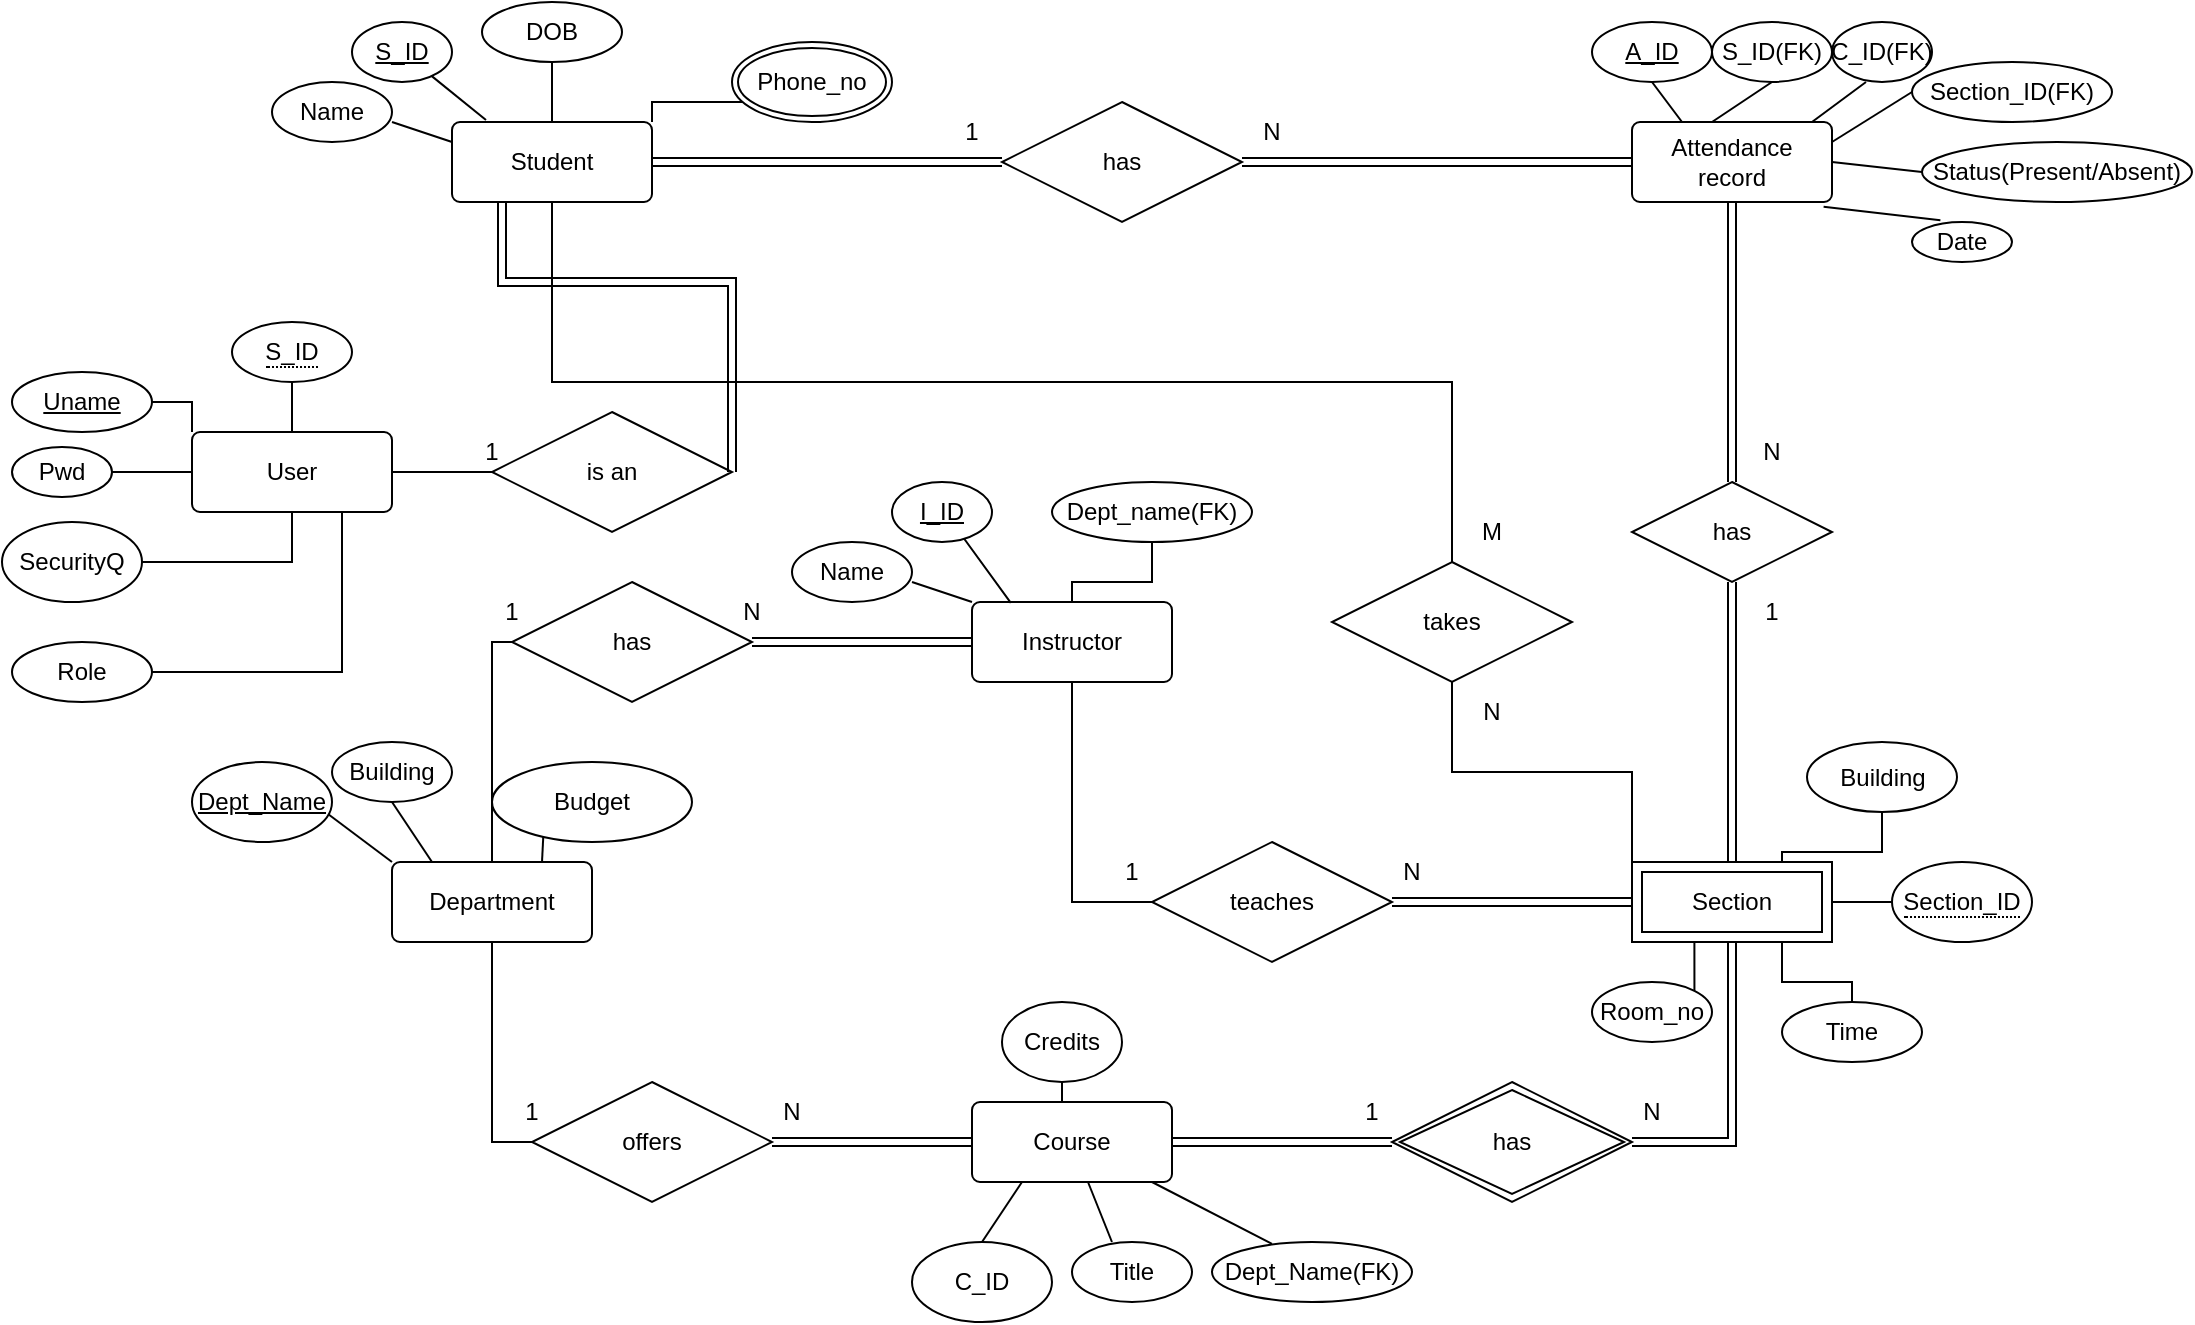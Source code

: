 <mxfile version="21.1.6" type="google">
  <diagram name="Page-1" id="ZsY-FIXrT__oqnEO1puE">
    <mxGraphModel grid="1" page="1" gridSize="10" guides="1" tooltips="1" connect="1" arrows="1" fold="1" pageScale="1" pageWidth="827" pageHeight="1169" math="0" shadow="0">
      <root>
        <mxCell id="0" />
        <mxCell id="1" parent="0" />
        <mxCell id="3xliCkr0cEexObmj1mKo-1" style="edgeStyle=orthogonalEdgeStyle;rounded=0;orthogonalLoop=1;jettySize=auto;html=1;exitX=0.5;exitY=1;exitDx=0;exitDy=0;entryX=0.5;entryY=0;entryDx=0;entryDy=0;endArrow=none;endFill=0;" edge="1" parent="1" source="3xliCkr0cEexObmj1mKo-2" target="3xliCkr0cEexObmj1mKo-15">
          <mxGeometry relative="1" as="geometry" />
        </mxCell>
        <mxCell id="3xliCkr0cEexObmj1mKo-2" value="Student" style="rounded=1;arcSize=10;whiteSpace=wrap;html=1;align=center;" vertex="1" parent="1">
          <mxGeometry x="670" y="260" width="100" height="40" as="geometry" />
        </mxCell>
        <mxCell id="3xliCkr0cEexObmj1mKo-3" style="edgeStyle=orthogonalEdgeStyle;rounded=0;orthogonalLoop=1;jettySize=auto;html=1;exitX=0.5;exitY=1;exitDx=0;exitDy=0;entryX=0;entryY=0.5;entryDx=0;entryDy=0;endArrow=none;endFill=0;" edge="1" parent="1" source="3xliCkr0cEexObmj1mKo-4" target="3xliCkr0cEexObmj1mKo-66">
          <mxGeometry relative="1" as="geometry" />
        </mxCell>
        <mxCell id="3xliCkr0cEexObmj1mKo-4" value="Instructor" style="rounded=1;arcSize=10;whiteSpace=wrap;html=1;align=center;" vertex="1" parent="1">
          <mxGeometry x="930" y="500" width="100" height="40" as="geometry" />
        </mxCell>
        <mxCell id="3xliCkr0cEexObmj1mKo-5" value="has" style="shape=rhombus;perimeter=rhombusPerimeter;whiteSpace=wrap;html=1;align=center;" vertex="1" parent="1">
          <mxGeometry x="945" y="250" width="120" height="60" as="geometry" />
        </mxCell>
        <mxCell id="3xliCkr0cEexObmj1mKo-6" value="Attendance record" style="rounded=1;arcSize=10;whiteSpace=wrap;html=1;align=center;fillStyle=auto;perimeterSpacing=0;strokeWidth=1;" vertex="1" parent="1">
          <mxGeometry x="1260" y="260" width="100" height="40" as="geometry" />
        </mxCell>
        <mxCell id="3xliCkr0cEexObmj1mKo-7" style="edgeStyle=orthogonalEdgeStyle;rounded=0;orthogonalLoop=1;jettySize=auto;html=1;exitX=0.5;exitY=0;exitDx=0;exitDy=0;entryX=0;entryY=0.5;entryDx=0;entryDy=0;endArrow=none;endFill=0;" edge="1" parent="1" target="3xliCkr0cEexObmj1mKo-12">
          <mxGeometry relative="1" as="geometry">
            <mxPoint x="680" y="630" as="sourcePoint" />
            <Array as="points">
              <mxPoint x="690" y="630" />
              <mxPoint x="690" y="520" />
            </Array>
          </mxGeometry>
        </mxCell>
        <mxCell id="3xliCkr0cEexObmj1mKo-8" style="edgeStyle=orthogonalEdgeStyle;rounded=0;orthogonalLoop=1;jettySize=auto;html=1;exitX=0.5;exitY=1;exitDx=0;exitDy=0;entryX=0;entryY=0.5;entryDx=0;entryDy=0;endArrow=none;endFill=0;" edge="1" parent="1" target="3xliCkr0cEexObmj1mKo-13">
          <mxGeometry relative="1" as="geometry">
            <mxPoint x="680" y="670" as="sourcePoint" />
            <Array as="points">
              <mxPoint x="690" y="670" />
              <mxPoint x="690" y="770" />
            </Array>
          </mxGeometry>
        </mxCell>
        <mxCell id="3xliCkr0cEexObmj1mKo-9" value="Department" style="rounded=1;arcSize=10;whiteSpace=wrap;html=1;align=center;" vertex="1" parent="1">
          <mxGeometry x="640" y="630" width="100" height="40" as="geometry" />
        </mxCell>
        <mxCell id="3xliCkr0cEexObmj1mKo-10" style="edgeStyle=orthogonalEdgeStyle;rounded=0;orthogonalLoop=1;jettySize=auto;html=1;exitX=0.5;exitY=0;exitDx=0;exitDy=0;entryX=0.5;entryY=1;entryDx=0;entryDy=0;endArrow=none;endFill=0;" edge="1" parent="1" source="3xliCkr0cEexObmj1mKo-11" target="3xliCkr0cEexObmj1mKo-73">
          <mxGeometry relative="1" as="geometry" />
        </mxCell>
        <mxCell id="3xliCkr0cEexObmj1mKo-11" value="Course" style="rounded=1;arcSize=10;whiteSpace=wrap;html=1;align=center;" vertex="1" parent="1">
          <mxGeometry x="930" y="750" width="100" height="40" as="geometry" />
        </mxCell>
        <mxCell id="3xliCkr0cEexObmj1mKo-12" value="has" style="shape=rhombus;perimeter=rhombusPerimeter;whiteSpace=wrap;html=1;align=center;" vertex="1" parent="1">
          <mxGeometry x="700" y="490" width="120" height="60" as="geometry" />
        </mxCell>
        <mxCell id="3xliCkr0cEexObmj1mKo-13" value="offers" style="shape=rhombus;perimeter=rhombusPerimeter;whiteSpace=wrap;html=1;align=center;" vertex="1" parent="1">
          <mxGeometry x="710" y="740" width="120" height="60" as="geometry" />
        </mxCell>
        <mxCell id="3xliCkr0cEexObmj1mKo-14" style="edgeStyle=orthogonalEdgeStyle;rounded=0;orthogonalLoop=1;jettySize=auto;html=1;exitX=0.5;exitY=1;exitDx=0;exitDy=0;entryX=0;entryY=0;entryDx=0;entryDy=0;endArrow=none;endFill=0;" edge="1" parent="1" source="3xliCkr0cEexObmj1mKo-15" target="3xliCkr0cEexObmj1mKo-60">
          <mxGeometry relative="1" as="geometry" />
        </mxCell>
        <mxCell id="3xliCkr0cEexObmj1mKo-15" value="takes" style="shape=rhombus;perimeter=rhombusPerimeter;whiteSpace=wrap;html=1;align=center;" vertex="1" parent="1">
          <mxGeometry x="1110" y="480" width="120" height="60" as="geometry" />
        </mxCell>
        <mxCell id="3xliCkr0cEexObmj1mKo-16" value="" style="endArrow=none;html=1;rounded=0;entryX=0;entryY=0.25;entryDx=0;entryDy=0;" edge="1" parent="1" target="3xliCkr0cEexObmj1mKo-2">
          <mxGeometry width="50" height="50" relative="1" as="geometry">
            <mxPoint x="640" y="260" as="sourcePoint" />
            <mxPoint x="660" y="210" as="targetPoint" />
          </mxGeometry>
        </mxCell>
        <mxCell id="3xliCkr0cEexObmj1mKo-17" value="" style="endArrow=none;html=1;rounded=0;exitX=0.17;exitY=-0.025;exitDx=0;exitDy=0;exitPerimeter=0;" edge="1" parent="1" source="3xliCkr0cEexObmj1mKo-2" target="3xliCkr0cEexObmj1mKo-18">
          <mxGeometry width="50" height="50" relative="1" as="geometry">
            <mxPoint x="980" y="380" as="sourcePoint" />
            <mxPoint x="660" y="240" as="targetPoint" />
          </mxGeometry>
        </mxCell>
        <mxCell id="3xliCkr0cEexObmj1mKo-18" value="&lt;u&gt;S_ID&lt;/u&gt;" style="ellipse;whiteSpace=wrap;html=1;" vertex="1" parent="1">
          <mxGeometry x="620" y="210" width="50" height="30" as="geometry" />
        </mxCell>
        <mxCell id="3xliCkr0cEexObmj1mKo-19" value="Name" style="ellipse;whiteSpace=wrap;html=1;" vertex="1" parent="1">
          <mxGeometry x="580" y="240" width="60" height="30" as="geometry" />
        </mxCell>
        <mxCell id="3xliCkr0cEexObmj1mKo-20" value="" style="endArrow=none;html=1;rounded=0;exitX=0.5;exitY=0;exitDx=0;exitDy=0;entryX=0.5;entryY=1;entryDx=0;entryDy=0;" edge="1" parent="1" source="3xliCkr0cEexObmj1mKo-2" target="3xliCkr0cEexObmj1mKo-21">
          <mxGeometry width="50" height="50" relative="1" as="geometry">
            <mxPoint x="780" y="590" as="sourcePoint" />
            <mxPoint x="720" y="240" as="targetPoint" />
          </mxGeometry>
        </mxCell>
        <mxCell id="3xliCkr0cEexObmj1mKo-21" value="DOB" style="ellipse;whiteSpace=wrap;html=1;" vertex="1" parent="1">
          <mxGeometry x="685" y="200" width="70" height="30" as="geometry" />
        </mxCell>
        <mxCell id="3xliCkr0cEexObmj1mKo-22" value="has" style="rhombus;whiteSpace=wrap;html=1;" vertex="1" parent="1">
          <mxGeometry x="1260" y="440" width="100" height="50" as="geometry" />
        </mxCell>
        <mxCell id="3xliCkr0cEexObmj1mKo-23" style="edgeStyle=orthogonalEdgeStyle;rounded=0;orthogonalLoop=1;jettySize=auto;html=1;exitX=0.5;exitY=1;exitDx=0;exitDy=0;" edge="1" parent="1" source="3xliCkr0cEexObmj1mKo-22" target="3xliCkr0cEexObmj1mKo-22">
          <mxGeometry relative="1" as="geometry" />
        </mxCell>
        <mxCell id="3xliCkr0cEexObmj1mKo-24" value="" style="endArrow=none;html=1;rounded=0;entryX=0.25;entryY=0;entryDx=0;entryDy=0;" edge="1" parent="1" target="3xliCkr0cEexObmj1mKo-6">
          <mxGeometry width="50" height="50" relative="1" as="geometry">
            <mxPoint x="1270" y="240" as="sourcePoint" />
            <mxPoint x="1190" y="360" as="targetPoint" />
          </mxGeometry>
        </mxCell>
        <mxCell id="3xliCkr0cEexObmj1mKo-25" value="&lt;u&gt;A_ID&lt;/u&gt;" style="ellipse;whiteSpace=wrap;html=1;" vertex="1" parent="1">
          <mxGeometry x="1240" y="210" width="60" height="30" as="geometry" />
        </mxCell>
        <mxCell id="3xliCkr0cEexObmj1mKo-26" value="S_ID(FK)" style="ellipse;whiteSpace=wrap;html=1;align=center;" vertex="1" parent="1">
          <mxGeometry x="1300" y="210" width="60" height="30" as="geometry" />
        </mxCell>
        <mxCell id="3xliCkr0cEexObmj1mKo-27" value="" style="endArrow=none;html=1;rounded=0;entryX=0.5;entryY=1;entryDx=0;entryDy=0;" edge="1" parent="1" target="3xliCkr0cEexObmj1mKo-26">
          <mxGeometry width="50" height="50" relative="1" as="geometry">
            <mxPoint x="1300" y="260" as="sourcePoint" />
            <mxPoint x="1190" y="360" as="targetPoint" />
          </mxGeometry>
        </mxCell>
        <mxCell id="3xliCkr0cEexObmj1mKo-28" value="C_ID(FK)" style="ellipse;whiteSpace=wrap;html=1;align=center;" vertex="1" parent="1">
          <mxGeometry x="1360" y="210" width="50" height="30" as="geometry" />
        </mxCell>
        <mxCell id="3xliCkr0cEexObmj1mKo-29" value="" style="endArrow=none;html=1;rounded=0;entryX=0.34;entryY=1;entryDx=0;entryDy=0;entryPerimeter=0;" edge="1" parent="1" target="3xliCkr0cEexObmj1mKo-28">
          <mxGeometry width="50" height="50" relative="1" as="geometry">
            <mxPoint x="1350" y="260" as="sourcePoint" />
            <mxPoint x="1190" y="360" as="targetPoint" />
          </mxGeometry>
        </mxCell>
        <mxCell id="3xliCkr0cEexObmj1mKo-30" value="Section_ID(FK)" style="ellipse;whiteSpace=wrap;html=1;align=center;" vertex="1" parent="1">
          <mxGeometry x="1400" y="230" width="100" height="30" as="geometry" />
        </mxCell>
        <mxCell id="3xliCkr0cEexObmj1mKo-31" value="" style="endArrow=none;html=1;rounded=0;entryX=0;entryY=0.5;entryDx=0;entryDy=0;exitX=1;exitY=0.25;exitDx=0;exitDy=0;" edge="1" parent="1" source="3xliCkr0cEexObmj1mKo-6" target="3xliCkr0cEexObmj1mKo-30">
          <mxGeometry width="50" height="50" relative="1" as="geometry">
            <mxPoint x="1340" y="370" as="sourcePoint" />
            <mxPoint x="1390" y="320" as="targetPoint" />
          </mxGeometry>
        </mxCell>
        <mxCell id="3xliCkr0cEexObmj1mKo-32" value="Status(Present/Absent)" style="ellipse;whiteSpace=wrap;html=1;align=center;" vertex="1" parent="1">
          <mxGeometry x="1405" y="270" width="135" height="30" as="geometry" />
        </mxCell>
        <mxCell id="3xliCkr0cEexObmj1mKo-33" value="" style="endArrow=none;html=1;rounded=0;entryX=0;entryY=0.5;entryDx=0;entryDy=0;exitX=1;exitY=0.5;exitDx=0;exitDy=0;" edge="1" parent="1" source="3xliCkr0cEexObmj1mKo-6" target="3xliCkr0cEexObmj1mKo-32">
          <mxGeometry width="50" height="50" relative="1" as="geometry">
            <mxPoint x="1340" y="370" as="sourcePoint" />
            <mxPoint x="1390" y="320" as="targetPoint" />
          </mxGeometry>
        </mxCell>
        <mxCell id="3xliCkr0cEexObmj1mKo-36" value="Date" style="ellipse;whiteSpace=wrap;html=1;align=center;" vertex="1" parent="1">
          <mxGeometry x="1400" y="310" width="50" height="20" as="geometry" />
        </mxCell>
        <mxCell id="3xliCkr0cEexObmj1mKo-37" value="" style="endArrow=none;html=1;rounded=0;entryX=0.958;entryY=1.059;entryDx=0;entryDy=0;entryPerimeter=0;exitX=0.284;exitY=-0.046;exitDx=0;exitDy=0;exitPerimeter=0;" edge="1" parent="1" source="3xliCkr0cEexObmj1mKo-36" target="3xliCkr0cEexObmj1mKo-6">
          <mxGeometry width="50" height="50" relative="1" as="geometry">
            <mxPoint x="1240" y="370" as="sourcePoint" />
            <mxPoint x="1290" y="320" as="targetPoint" />
          </mxGeometry>
        </mxCell>
        <mxCell id="3xliCkr0cEexObmj1mKo-38" value="" style="endArrow=none;html=1;rounded=0;entryX=0;entryY=0.25;entryDx=0;entryDy=0;" edge="1" parent="1">
          <mxGeometry width="50" height="50" relative="1" as="geometry">
            <mxPoint x="900" y="490" as="sourcePoint" />
            <mxPoint x="930" y="500" as="targetPoint" />
          </mxGeometry>
        </mxCell>
        <mxCell id="3xliCkr0cEexObmj1mKo-39" value="" style="endArrow=none;html=1;rounded=0;exitX=0.194;exitY=0.01;exitDx=0;exitDy=0;exitPerimeter=0;" edge="1" parent="1" source="3xliCkr0cEexObmj1mKo-4" target="3xliCkr0cEexObmj1mKo-40">
          <mxGeometry width="50" height="50" relative="1" as="geometry">
            <mxPoint x="937" y="490" as="sourcePoint" />
            <mxPoint x="910" y="460" as="targetPoint" />
            <Array as="points">
              <mxPoint x="920" y="460" />
            </Array>
          </mxGeometry>
        </mxCell>
        <mxCell id="3xliCkr0cEexObmj1mKo-40" value="&lt;u&gt;I_ID&lt;/u&gt;" style="ellipse;whiteSpace=wrap;html=1;" vertex="1" parent="1">
          <mxGeometry x="890" y="440" width="50" height="30" as="geometry" />
        </mxCell>
        <mxCell id="3xliCkr0cEexObmj1mKo-41" value="Name" style="ellipse;whiteSpace=wrap;html=1;" vertex="1" parent="1">
          <mxGeometry x="840" y="470" width="60" height="30" as="geometry" />
        </mxCell>
        <mxCell id="3xliCkr0cEexObmj1mKo-42" style="edgeStyle=orthogonalEdgeStyle;rounded=0;orthogonalLoop=1;jettySize=auto;html=1;exitX=0.5;exitY=1;exitDx=0;exitDy=0;endArrow=none;endFill=0;" edge="1" parent="1" source="3xliCkr0cEexObmj1mKo-43" target="3xliCkr0cEexObmj1mKo-4">
          <mxGeometry relative="1" as="geometry" />
        </mxCell>
        <mxCell id="3xliCkr0cEexObmj1mKo-43" value="Dept_name(FK)" style="ellipse;whiteSpace=wrap;html=1;" vertex="1" parent="1">
          <mxGeometry x="970" y="440" width="100" height="30" as="geometry" />
        </mxCell>
        <mxCell id="3xliCkr0cEexObmj1mKo-47" value="" style="endArrow=none;html=1;rounded=0;entryX=0;entryY=0;entryDx=0;entryDy=0;" edge="1" parent="1" target="3xliCkr0cEexObmj1mKo-9">
          <mxGeometry width="50" height="50" relative="1" as="geometry">
            <mxPoint x="600" y="600" as="sourcePoint" />
            <mxPoint x="800" y="650" as="targetPoint" />
          </mxGeometry>
        </mxCell>
        <mxCell id="3xliCkr0cEexObmj1mKo-48" value="&lt;u&gt;Dept_Name&lt;/u&gt;" style="ellipse;whiteSpace=wrap;html=1;" vertex="1" parent="1">
          <mxGeometry x="540" y="580" width="70" height="40" as="geometry" />
        </mxCell>
        <mxCell id="3xliCkr0cEexObmj1mKo-49" value="" style="endArrow=none;html=1;rounded=0;entryX=0.2;entryY=0;entryDx=0;entryDy=0;entryPerimeter=0;" edge="1" parent="1" target="3xliCkr0cEexObmj1mKo-9">
          <mxGeometry width="50" height="50" relative="1" as="geometry">
            <mxPoint x="640" y="600" as="sourcePoint" />
            <mxPoint x="680" y="530" as="targetPoint" />
          </mxGeometry>
        </mxCell>
        <mxCell id="3xliCkr0cEexObmj1mKo-50" value="Building" style="ellipse;whiteSpace=wrap;html=1;" vertex="1" parent="1">
          <mxGeometry x="610" y="570" width="60" height="30" as="geometry" />
        </mxCell>
        <mxCell id="3xliCkr0cEexObmj1mKo-51" value="" style="endArrow=none;html=1;rounded=0;exitX=0.75;exitY=0;exitDx=0;exitDy=0;" edge="1" parent="1" source="3xliCkr0cEexObmj1mKo-9">
          <mxGeometry width="50" height="50" relative="1" as="geometry">
            <mxPoint x="630" y="580" as="sourcePoint" />
            <mxPoint x="716" y="610" as="targetPoint" />
          </mxGeometry>
        </mxCell>
        <mxCell id="3xliCkr0cEexObmj1mKo-52" value="Budget" style="ellipse;whiteSpace=wrap;html=1;align=center;" vertex="1" parent="1">
          <mxGeometry x="690" y="580" width="100" height="40" as="geometry" />
        </mxCell>
        <mxCell id="3xliCkr0cEexObmj1mKo-53" value="C_ID" style="ellipse;whiteSpace=wrap;html=1;align=center;" vertex="1" parent="1">
          <mxGeometry x="900" y="820" width="70" height="40" as="geometry" />
        </mxCell>
        <mxCell id="3xliCkr0cEexObmj1mKo-54" value="" style="endArrow=none;html=1;rounded=0;entryX=0.25;entryY=1;entryDx=0;entryDy=0;exitX=0.5;exitY=0;exitDx=0;exitDy=0;" edge="1" parent="1" source="3xliCkr0cEexObmj1mKo-53" target="3xliCkr0cEexObmj1mKo-11">
          <mxGeometry width="50" height="50" relative="1" as="geometry">
            <mxPoint x="860" y="710" as="sourcePoint" />
            <mxPoint x="910" y="660" as="targetPoint" />
          </mxGeometry>
        </mxCell>
        <mxCell id="3xliCkr0cEexObmj1mKo-55" value="Title" style="ellipse;whiteSpace=wrap;html=1;align=center;" vertex="1" parent="1">
          <mxGeometry x="980" y="820" width="60" height="30" as="geometry" />
        </mxCell>
        <mxCell id="3xliCkr0cEexObmj1mKo-56" value="" style="endArrow=none;html=1;rounded=0;exitX=0.333;exitY=0;exitDx=0;exitDy=0;exitPerimeter=0;" edge="1" parent="1" source="3xliCkr0cEexObmj1mKo-55" target="3xliCkr0cEexObmj1mKo-11">
          <mxGeometry width="50" height="50" relative="1" as="geometry">
            <mxPoint x="860" y="710" as="sourcePoint" />
            <mxPoint x="910" y="660" as="targetPoint" />
          </mxGeometry>
        </mxCell>
        <mxCell id="3xliCkr0cEexObmj1mKo-57" value="Dept_Name(FK)" style="ellipse;whiteSpace=wrap;html=1;" vertex="1" parent="1">
          <mxGeometry x="1050" y="820" width="100" height="30" as="geometry" />
        </mxCell>
        <mxCell id="3xliCkr0cEexObmj1mKo-58" value="" style="endArrow=none;html=1;rounded=0;entryX=0.3;entryY=0.033;entryDx=0;entryDy=0;entryPerimeter=0;" edge="1" parent="1" target="3xliCkr0cEexObmj1mKo-57">
          <mxGeometry width="50" height="50" relative="1" as="geometry">
            <mxPoint x="1020" y="790" as="sourcePoint" />
            <mxPoint x="910" y="660" as="targetPoint" />
          </mxGeometry>
        </mxCell>
        <mxCell id="3xliCkr0cEexObmj1mKo-59" style="edgeStyle=orthogonalEdgeStyle;rounded=0;orthogonalLoop=1;jettySize=auto;html=1;exitX=1;exitY=0.5;exitDx=0;exitDy=0;entryX=0;entryY=0.5;entryDx=0;entryDy=0;endArrow=none;endFill=0;" edge="1" parent="1" source="3xliCkr0cEexObmj1mKo-60" target="3xliCkr0cEexObmj1mKo-62">
          <mxGeometry relative="1" as="geometry" />
        </mxCell>
        <mxCell id="3xliCkr0cEexObmj1mKo-88" style="edgeStyle=orthogonalEdgeStyle;rounded=0;orthogonalLoop=1;jettySize=auto;html=1;exitX=0.75;exitY=1;exitDx=0;exitDy=0;endArrow=none;endFill=0;entryX=0.5;entryY=0;entryDx=0;entryDy=0;" edge="1" parent="1" source="3xliCkr0cEexObmj1mKo-60" target="3xliCkr0cEexObmj1mKo-89">
          <mxGeometry relative="1" as="geometry">
            <mxPoint x="1370" y="700" as="targetPoint" />
          </mxGeometry>
        </mxCell>
        <mxCell id="3xliCkr0cEexObmj1mKo-91" style="edgeStyle=orthogonalEdgeStyle;rounded=0;orthogonalLoop=1;jettySize=auto;html=1;exitX=0.75;exitY=0;exitDx=0;exitDy=0;endArrow=none;endFill=0;entryX=0.5;entryY=1;entryDx=0;entryDy=0;" edge="1" parent="1" source="3xliCkr0cEexObmj1mKo-60" target="3xliCkr0cEexObmj1mKo-92">
          <mxGeometry relative="1" as="geometry">
            <mxPoint x="1370" y="610" as="targetPoint" />
            <Array as="points">
              <mxPoint x="1335" y="625" />
              <mxPoint x="1385" y="625" />
              <mxPoint x="1385" y="605" />
            </Array>
          </mxGeometry>
        </mxCell>
        <mxCell id="3xliCkr0cEexObmj1mKo-94" style="edgeStyle=orthogonalEdgeStyle;rounded=0;orthogonalLoop=1;jettySize=auto;html=1;exitX=0.25;exitY=1;exitDx=0;exitDy=0;endArrow=none;endFill=0;entryX=1;entryY=0;entryDx=0;entryDy=0;" edge="1" parent="1" source="3xliCkr0cEexObmj1mKo-60" target="3xliCkr0cEexObmj1mKo-95">
          <mxGeometry relative="1" as="geometry">
            <mxPoint x="1285" y="690" as="targetPoint" />
          </mxGeometry>
        </mxCell>
        <mxCell id="3xliCkr0cEexObmj1mKo-60" value="Section" style="shape=ext;margin=3;double=1;whiteSpace=wrap;html=1;align=center;" vertex="1" parent="1">
          <mxGeometry x="1260" y="630" width="100" height="40" as="geometry" />
        </mxCell>
        <mxCell id="3xliCkr0cEexObmj1mKo-61" value="has" style="shape=rhombus;double=1;perimeter=rhombusPerimeter;whiteSpace=wrap;html=1;align=center;" vertex="1" parent="1">
          <mxGeometry x="1140" y="740" width="120" height="60" as="geometry" />
        </mxCell>
        <mxCell id="3xliCkr0cEexObmj1mKo-62" value="&lt;span style=&quot;border-bottom: 1px dotted&quot;&gt;Section_ID&lt;/span&gt;" style="ellipse;whiteSpace=wrap;html=1;align=center;" vertex="1" parent="1">
          <mxGeometry x="1390" y="630" width="70" height="40" as="geometry" />
        </mxCell>
        <mxCell id="3xliCkr0cEexObmj1mKo-63" value="" style="shape=link;html=1;rounded=0;" edge="1" parent="1" source="3xliCkr0cEexObmj1mKo-61">
          <mxGeometry relative="1" as="geometry">
            <mxPoint x="1300" y="760" as="sourcePoint" />
            <mxPoint x="1310" y="670" as="targetPoint" />
            <Array as="points">
              <mxPoint x="1310" y="770" />
            </Array>
          </mxGeometry>
        </mxCell>
        <mxCell id="3xliCkr0cEexObmj1mKo-64" value="" style="shape=link;html=1;rounded=0;exitX=1;exitY=0.5;exitDx=0;exitDy=0;entryX=0;entryY=0.5;entryDx=0;entryDy=0;" edge="1" parent="1" source="3xliCkr0cEexObmj1mKo-11" target="3xliCkr0cEexObmj1mKo-61">
          <mxGeometry relative="1" as="geometry">
            <mxPoint x="1010" y="730" as="sourcePoint" />
            <mxPoint x="1170" y="730" as="targetPoint" />
          </mxGeometry>
        </mxCell>
        <mxCell id="3xliCkr0cEexObmj1mKo-65" value="" style="shape=link;html=1;rounded=0;entryX=0.5;entryY=1;entryDx=0;entryDy=0;exitX=0.5;exitY=0;exitDx=0;exitDy=0;" edge="1" parent="1" source="3xliCkr0cEexObmj1mKo-60" target="3xliCkr0cEexObmj1mKo-22">
          <mxGeometry relative="1" as="geometry">
            <mxPoint x="1030" y="530" as="sourcePoint" />
            <mxPoint x="1190" y="530" as="targetPoint" />
          </mxGeometry>
        </mxCell>
        <mxCell id="3xliCkr0cEexObmj1mKo-66" value="teaches" style="shape=rhombus;perimeter=rhombusPerimeter;whiteSpace=wrap;html=1;align=center;" vertex="1" parent="1">
          <mxGeometry x="1020" y="620" width="120" height="60" as="geometry" />
        </mxCell>
        <mxCell id="3xliCkr0cEexObmj1mKo-67" value="" style="shape=link;html=1;rounded=0;exitX=1;exitY=0.5;exitDx=0;exitDy=0;entryX=0;entryY=0.5;entryDx=0;entryDy=0;" edge="1" parent="1" source="3xliCkr0cEexObmj1mKo-66" target="3xliCkr0cEexObmj1mKo-60">
          <mxGeometry relative="1" as="geometry">
            <mxPoint x="970" y="560" as="sourcePoint" />
            <mxPoint x="1130" y="560" as="targetPoint" />
          </mxGeometry>
        </mxCell>
        <mxCell id="3xliCkr0cEexObmj1mKo-68" value="" style="shape=link;html=1;rounded=0;exitX=1;exitY=0.5;exitDx=0;exitDy=0;entryX=0;entryY=0.5;entryDx=0;entryDy=0;" edge="1" parent="1" source="3xliCkr0cEexObmj1mKo-12" target="3xliCkr0cEexObmj1mKo-4">
          <mxGeometry relative="1" as="geometry">
            <mxPoint x="950" y="500" as="sourcePoint" />
            <mxPoint x="1110" y="500" as="targetPoint" />
          </mxGeometry>
        </mxCell>
        <mxCell id="3xliCkr0cEexObmj1mKo-69" value="" style="shape=link;html=1;rounded=0;exitX=1;exitY=0.5;exitDx=0;exitDy=0;entryX=0;entryY=0.5;entryDx=0;entryDy=0;" edge="1" parent="1" source="3xliCkr0cEexObmj1mKo-13" target="3xliCkr0cEexObmj1mKo-11">
          <mxGeometry relative="1" as="geometry">
            <mxPoint x="950" y="600" as="sourcePoint" />
            <mxPoint x="1110" y="600" as="targetPoint" />
          </mxGeometry>
        </mxCell>
        <mxCell id="3xliCkr0cEexObmj1mKo-70" value="" style="shape=link;html=1;rounded=0;exitX=0.5;exitY=1;exitDx=0;exitDy=0;entryX=0.5;entryY=0;entryDx=0;entryDy=0;" edge="1" parent="1" source="3xliCkr0cEexObmj1mKo-6" target="3xliCkr0cEexObmj1mKo-22">
          <mxGeometry relative="1" as="geometry">
            <mxPoint x="980" y="430" as="sourcePoint" />
            <mxPoint x="1140" y="430" as="targetPoint" />
          </mxGeometry>
        </mxCell>
        <mxCell id="3xliCkr0cEexObmj1mKo-71" value="" style="shape=link;html=1;rounded=0;exitX=1;exitY=0.5;exitDx=0;exitDy=0;entryX=0;entryY=0.5;entryDx=0;entryDy=0;" edge="1" parent="1" source="3xliCkr0cEexObmj1mKo-2" target="3xliCkr0cEexObmj1mKo-5">
          <mxGeometry relative="1" as="geometry">
            <mxPoint x="980" y="350" as="sourcePoint" />
            <mxPoint x="1140" y="350" as="targetPoint" />
          </mxGeometry>
        </mxCell>
        <mxCell id="3xliCkr0cEexObmj1mKo-72" value="" style="shape=link;html=1;rounded=0;entryX=0;entryY=0.5;entryDx=0;entryDy=0;exitX=1;exitY=0.5;exitDx=0;exitDy=0;" edge="1" parent="1" source="3xliCkr0cEexObmj1mKo-5" target="3xliCkr0cEexObmj1mKo-6">
          <mxGeometry relative="1" as="geometry">
            <mxPoint x="1065" y="319.5" as="sourcePoint" />
            <mxPoint x="1225" y="319.5" as="targetPoint" />
          </mxGeometry>
        </mxCell>
        <mxCell id="3xliCkr0cEexObmj1mKo-73" value="Credits" style="ellipse;whiteSpace=wrap;html=1;align=center;" vertex="1" parent="1">
          <mxGeometry x="945" y="700" width="60" height="40" as="geometry" />
        </mxCell>
        <mxCell id="3xliCkr0cEexObmj1mKo-74" value="1" style="text;strokeColor=none;align=center;fillColor=none;html=1;verticalAlign=middle;whiteSpace=wrap;rounded=0;" vertex="1" parent="1">
          <mxGeometry x="900" y="250" width="60" height="30" as="geometry" />
        </mxCell>
        <mxCell id="3xliCkr0cEexObmj1mKo-75" value="N" style="text;strokeColor=none;align=center;fillColor=none;html=1;verticalAlign=middle;whiteSpace=wrap;rounded=0;" vertex="1" parent="1">
          <mxGeometry x="1050" y="250" width="60" height="30" as="geometry" />
        </mxCell>
        <mxCell id="3xliCkr0cEexObmj1mKo-76" value="M" style="text;strokeColor=none;align=center;fillColor=none;html=1;verticalAlign=middle;whiteSpace=wrap;rounded=0;" vertex="1" parent="1">
          <mxGeometry x="1160" y="450" width="60" height="30" as="geometry" />
        </mxCell>
        <mxCell id="3xliCkr0cEexObmj1mKo-77" value="N" style="text;strokeColor=none;align=center;fillColor=none;html=1;verticalAlign=middle;whiteSpace=wrap;rounded=0;" vertex="1" parent="1">
          <mxGeometry x="1160" y="540" width="60" height="30" as="geometry" />
        </mxCell>
        <mxCell id="3xliCkr0cEexObmj1mKo-78" value="N" style="text;strokeColor=none;align=center;fillColor=none;html=1;verticalAlign=middle;whiteSpace=wrap;rounded=0;" vertex="1" parent="1">
          <mxGeometry x="1300" y="410" width="60" height="30" as="geometry" />
        </mxCell>
        <mxCell id="3xliCkr0cEexObmj1mKo-79" value="1" style="text;strokeColor=none;align=center;fillColor=none;html=1;verticalAlign=middle;whiteSpace=wrap;rounded=0;" vertex="1" parent="1">
          <mxGeometry x="1300" y="490" width="60" height="30" as="geometry" />
        </mxCell>
        <mxCell id="3xliCkr0cEexObmj1mKo-80" value="N" style="text;strokeColor=none;align=center;fillColor=none;html=1;verticalAlign=middle;whiteSpace=wrap;rounded=0;" vertex="1" parent="1">
          <mxGeometry x="1120" y="620" width="60" height="30" as="geometry" />
        </mxCell>
        <mxCell id="3xliCkr0cEexObmj1mKo-81" value="1" style="text;strokeColor=none;align=center;fillColor=none;html=1;verticalAlign=middle;whiteSpace=wrap;rounded=0;" vertex="1" parent="1">
          <mxGeometry x="980" y="620" width="60" height="30" as="geometry" />
        </mxCell>
        <mxCell id="3xliCkr0cEexObmj1mKo-82" value="1" style="text;strokeColor=none;align=center;fillColor=none;html=1;verticalAlign=middle;whiteSpace=wrap;rounded=0;" vertex="1" parent="1">
          <mxGeometry x="1100" y="740" width="60" height="30" as="geometry" />
        </mxCell>
        <mxCell id="3xliCkr0cEexObmj1mKo-83" value="N" style="text;strokeColor=none;align=center;fillColor=none;html=1;verticalAlign=middle;whiteSpace=wrap;rounded=0;" vertex="1" parent="1">
          <mxGeometry x="1240" y="740" width="60" height="30" as="geometry" />
        </mxCell>
        <mxCell id="3xliCkr0cEexObmj1mKo-84" value="1" style="text;strokeColor=none;align=center;fillColor=none;html=1;verticalAlign=middle;whiteSpace=wrap;rounded=0;" vertex="1" parent="1">
          <mxGeometry x="680" y="740" width="60" height="30" as="geometry" />
        </mxCell>
        <mxCell id="3xliCkr0cEexObmj1mKo-85" value="N" style="text;strokeColor=none;align=center;fillColor=none;html=1;verticalAlign=middle;whiteSpace=wrap;rounded=0;" vertex="1" parent="1">
          <mxGeometry x="810" y="740" width="60" height="30" as="geometry" />
        </mxCell>
        <mxCell id="3xliCkr0cEexObmj1mKo-86" value="1" style="text;strokeColor=none;align=center;fillColor=none;html=1;verticalAlign=middle;whiteSpace=wrap;rounded=0;" vertex="1" parent="1">
          <mxGeometry x="670" y="490" width="60" height="30" as="geometry" />
        </mxCell>
        <mxCell id="3xliCkr0cEexObmj1mKo-87" value="N" style="text;strokeColor=none;align=center;fillColor=none;html=1;verticalAlign=middle;whiteSpace=wrap;rounded=0;" vertex="1" parent="1">
          <mxGeometry x="790" y="490" width="60" height="30" as="geometry" />
        </mxCell>
        <mxCell id="3xliCkr0cEexObmj1mKo-89" value="Time" style="ellipse;whiteSpace=wrap;html=1;align=center;" vertex="1" parent="1">
          <mxGeometry x="1335" y="700" width="70" height="30" as="geometry" />
        </mxCell>
        <mxCell id="3xliCkr0cEexObmj1mKo-92" value="Building" style="ellipse;whiteSpace=wrap;html=1;align=center;" vertex="1" parent="1">
          <mxGeometry x="1347.5" y="570" width="75" height="35" as="geometry" />
        </mxCell>
        <mxCell id="3xliCkr0cEexObmj1mKo-95" value="Room_no" style="ellipse;whiteSpace=wrap;html=1;align=center;" vertex="1" parent="1">
          <mxGeometry x="1240" y="690" width="60" height="30" as="geometry" />
        </mxCell>
        <mxCell id="_FPIz7joC0YUMJd8dZXD-1" style="edgeStyle=orthogonalEdgeStyle;rounded=0;orthogonalLoop=1;jettySize=auto;html=1;exitX=1;exitY=0.5;exitDx=0;exitDy=0;entryX=0;entryY=0.5;entryDx=0;entryDy=0;endArrow=none;endFill=0;" edge="1" parent="1" source="4sfrCkMyFRlaapQyzu1l-3" target="4sfrCkMyFRlaapQyzu1l-11">
          <mxGeometry relative="1" as="geometry" />
        </mxCell>
        <mxCell id="_FPIz7joC0YUMJd8dZXD-4" style="edgeStyle=orthogonalEdgeStyle;rounded=0;orthogonalLoop=1;jettySize=auto;html=1;exitX=0.75;exitY=1;exitDx=0;exitDy=0;entryX=1;entryY=0.5;entryDx=0;entryDy=0;endArrow=none;endFill=0;" edge="1" parent="1" source="4sfrCkMyFRlaapQyzu1l-3" target="_FPIz7joC0YUMJd8dZXD-3">
          <mxGeometry relative="1" as="geometry" />
        </mxCell>
        <mxCell id="4sfrCkMyFRlaapQyzu1l-3" value="User" style="rounded=1;arcSize=10;whiteSpace=wrap;html=1;align=center;" vertex="1" parent="1">
          <mxGeometry x="540" y="415" width="100" height="40" as="geometry" />
        </mxCell>
        <mxCell id="4sfrCkMyFRlaapQyzu1l-7" style="edgeStyle=orthogonalEdgeStyle;rounded=0;orthogonalLoop=1;jettySize=auto;html=1;entryX=0;entryY=0;entryDx=0;entryDy=0;endArrow=none;endFill=0;" edge="1" parent="1" source="4sfrCkMyFRlaapQyzu1l-4" target="4sfrCkMyFRlaapQyzu1l-3">
          <mxGeometry relative="1" as="geometry" />
        </mxCell>
        <mxCell id="4sfrCkMyFRlaapQyzu1l-4" value="&lt;u&gt;Uname&lt;/u&gt;" style="ellipse;whiteSpace=wrap;html=1;align=center;" vertex="1" parent="1">
          <mxGeometry x="450" y="385" width="70" height="30" as="geometry" />
        </mxCell>
        <mxCell id="4sfrCkMyFRlaapQyzu1l-9" style="edgeStyle=orthogonalEdgeStyle;rounded=0;orthogonalLoop=1;jettySize=auto;html=1;entryX=0;entryY=0.5;entryDx=0;entryDy=0;endArrow=none;endFill=0;" edge="1" parent="1" source="4sfrCkMyFRlaapQyzu1l-5" target="4sfrCkMyFRlaapQyzu1l-3">
          <mxGeometry relative="1" as="geometry" />
        </mxCell>
        <mxCell id="4sfrCkMyFRlaapQyzu1l-5" value="Pwd" style="ellipse;whiteSpace=wrap;html=1;align=center;" vertex="1" parent="1">
          <mxGeometry x="450" y="422.5" width="50" height="25" as="geometry" />
        </mxCell>
        <mxCell id="4sfrCkMyFRlaapQyzu1l-10" value="" style="edgeStyle=orthogonalEdgeStyle;rounded=0;orthogonalLoop=1;jettySize=auto;html=1;endArrow=none;endFill=0;" edge="1" parent="1" source="4sfrCkMyFRlaapQyzu1l-6" target="4sfrCkMyFRlaapQyzu1l-3">
          <mxGeometry relative="1" as="geometry" />
        </mxCell>
        <mxCell id="4sfrCkMyFRlaapQyzu1l-6" value="SecurityQ" style="ellipse;whiteSpace=wrap;html=1;align=center;" vertex="1" parent="1">
          <mxGeometry x="445" y="460" width="70" height="40" as="geometry" />
        </mxCell>
        <mxCell id="4sfrCkMyFRlaapQyzu1l-11" value="is an" style="shape=rhombus;perimeter=rhombusPerimeter;whiteSpace=wrap;html=1;align=center;" vertex="1" parent="1">
          <mxGeometry x="690" y="405" width="120" height="60" as="geometry" />
        </mxCell>
        <mxCell id="4sfrCkMyFRlaapQyzu1l-18" style="edgeStyle=orthogonalEdgeStyle;rounded=0;orthogonalLoop=1;jettySize=auto;html=1;entryX=0.5;entryY=0;entryDx=0;entryDy=0;endArrow=none;endFill=0;" edge="1" parent="1" source="4sfrCkMyFRlaapQyzu1l-17" target="4sfrCkMyFRlaapQyzu1l-3">
          <mxGeometry relative="1" as="geometry" />
        </mxCell>
        <mxCell id="4sfrCkMyFRlaapQyzu1l-17" value="&lt;span style=&quot;border-bottom: 1px dotted&quot;&gt;S_ID&lt;/span&gt;" style="ellipse;whiteSpace=wrap;html=1;align=center;" vertex="1" parent="1">
          <mxGeometry x="560" y="360" width="60" height="30" as="geometry" />
        </mxCell>
        <mxCell id="_FPIz7joC0YUMJd8dZXD-3" value="Role" style="ellipse;whiteSpace=wrap;html=1;align=center;" vertex="1" parent="1">
          <mxGeometry x="450" y="520" width="70" height="30" as="geometry" />
        </mxCell>
        <mxCell id="PtxWtP2KvHeeLqpfZvxM-1" value="1" style="text;strokeColor=none;align=center;fillColor=none;html=1;verticalAlign=middle;whiteSpace=wrap;rounded=0;" vertex="1" parent="1">
          <mxGeometry x="660" y="410" width="60" height="30" as="geometry" />
        </mxCell>
        <mxCell id="kMeLAqO9ibLrJP1GSt9e-2" style="edgeStyle=orthogonalEdgeStyle;rounded=0;orthogonalLoop=1;jettySize=auto;html=1;exitX=0;exitY=1;exitDx=0;exitDy=0;entryX=1;entryY=0;entryDx=0;entryDy=0;endArrow=none;endFill=0;" edge="1" parent="1" source="kMeLAqO9ibLrJP1GSt9e-1" target="3xliCkr0cEexObmj1mKo-2">
          <mxGeometry relative="1" as="geometry">
            <Array as="points">
              <mxPoint x="822" y="250" />
              <mxPoint x="770" y="250" />
            </Array>
          </mxGeometry>
        </mxCell>
        <mxCell id="kMeLAqO9ibLrJP1GSt9e-1" value="Phone_no" style="ellipse;shape=doubleEllipse;margin=3;whiteSpace=wrap;html=1;align=center;" vertex="1" parent="1">
          <mxGeometry x="810" y="220" width="80" height="40" as="geometry" />
        </mxCell>
        <mxCell id="X92h6RAnZN9EVYuwKflm-1" value="" style="shape=link;html=1;rounded=0;exitX=1;exitY=0.5;exitDx=0;exitDy=0;entryX=0.25;entryY=1;entryDx=0;entryDy=0;" edge="1" parent="1" source="4sfrCkMyFRlaapQyzu1l-11" target="3xliCkr0cEexObmj1mKo-2">
          <mxGeometry relative="1" as="geometry">
            <mxPoint x="840" y="580" as="sourcePoint" />
            <mxPoint x="670" y="300" as="targetPoint" />
            <Array as="points">
              <mxPoint x="810" y="340" />
              <mxPoint x="695" y="340" />
            </Array>
          </mxGeometry>
        </mxCell>
      </root>
    </mxGraphModel>
  </diagram>
</mxfile>
